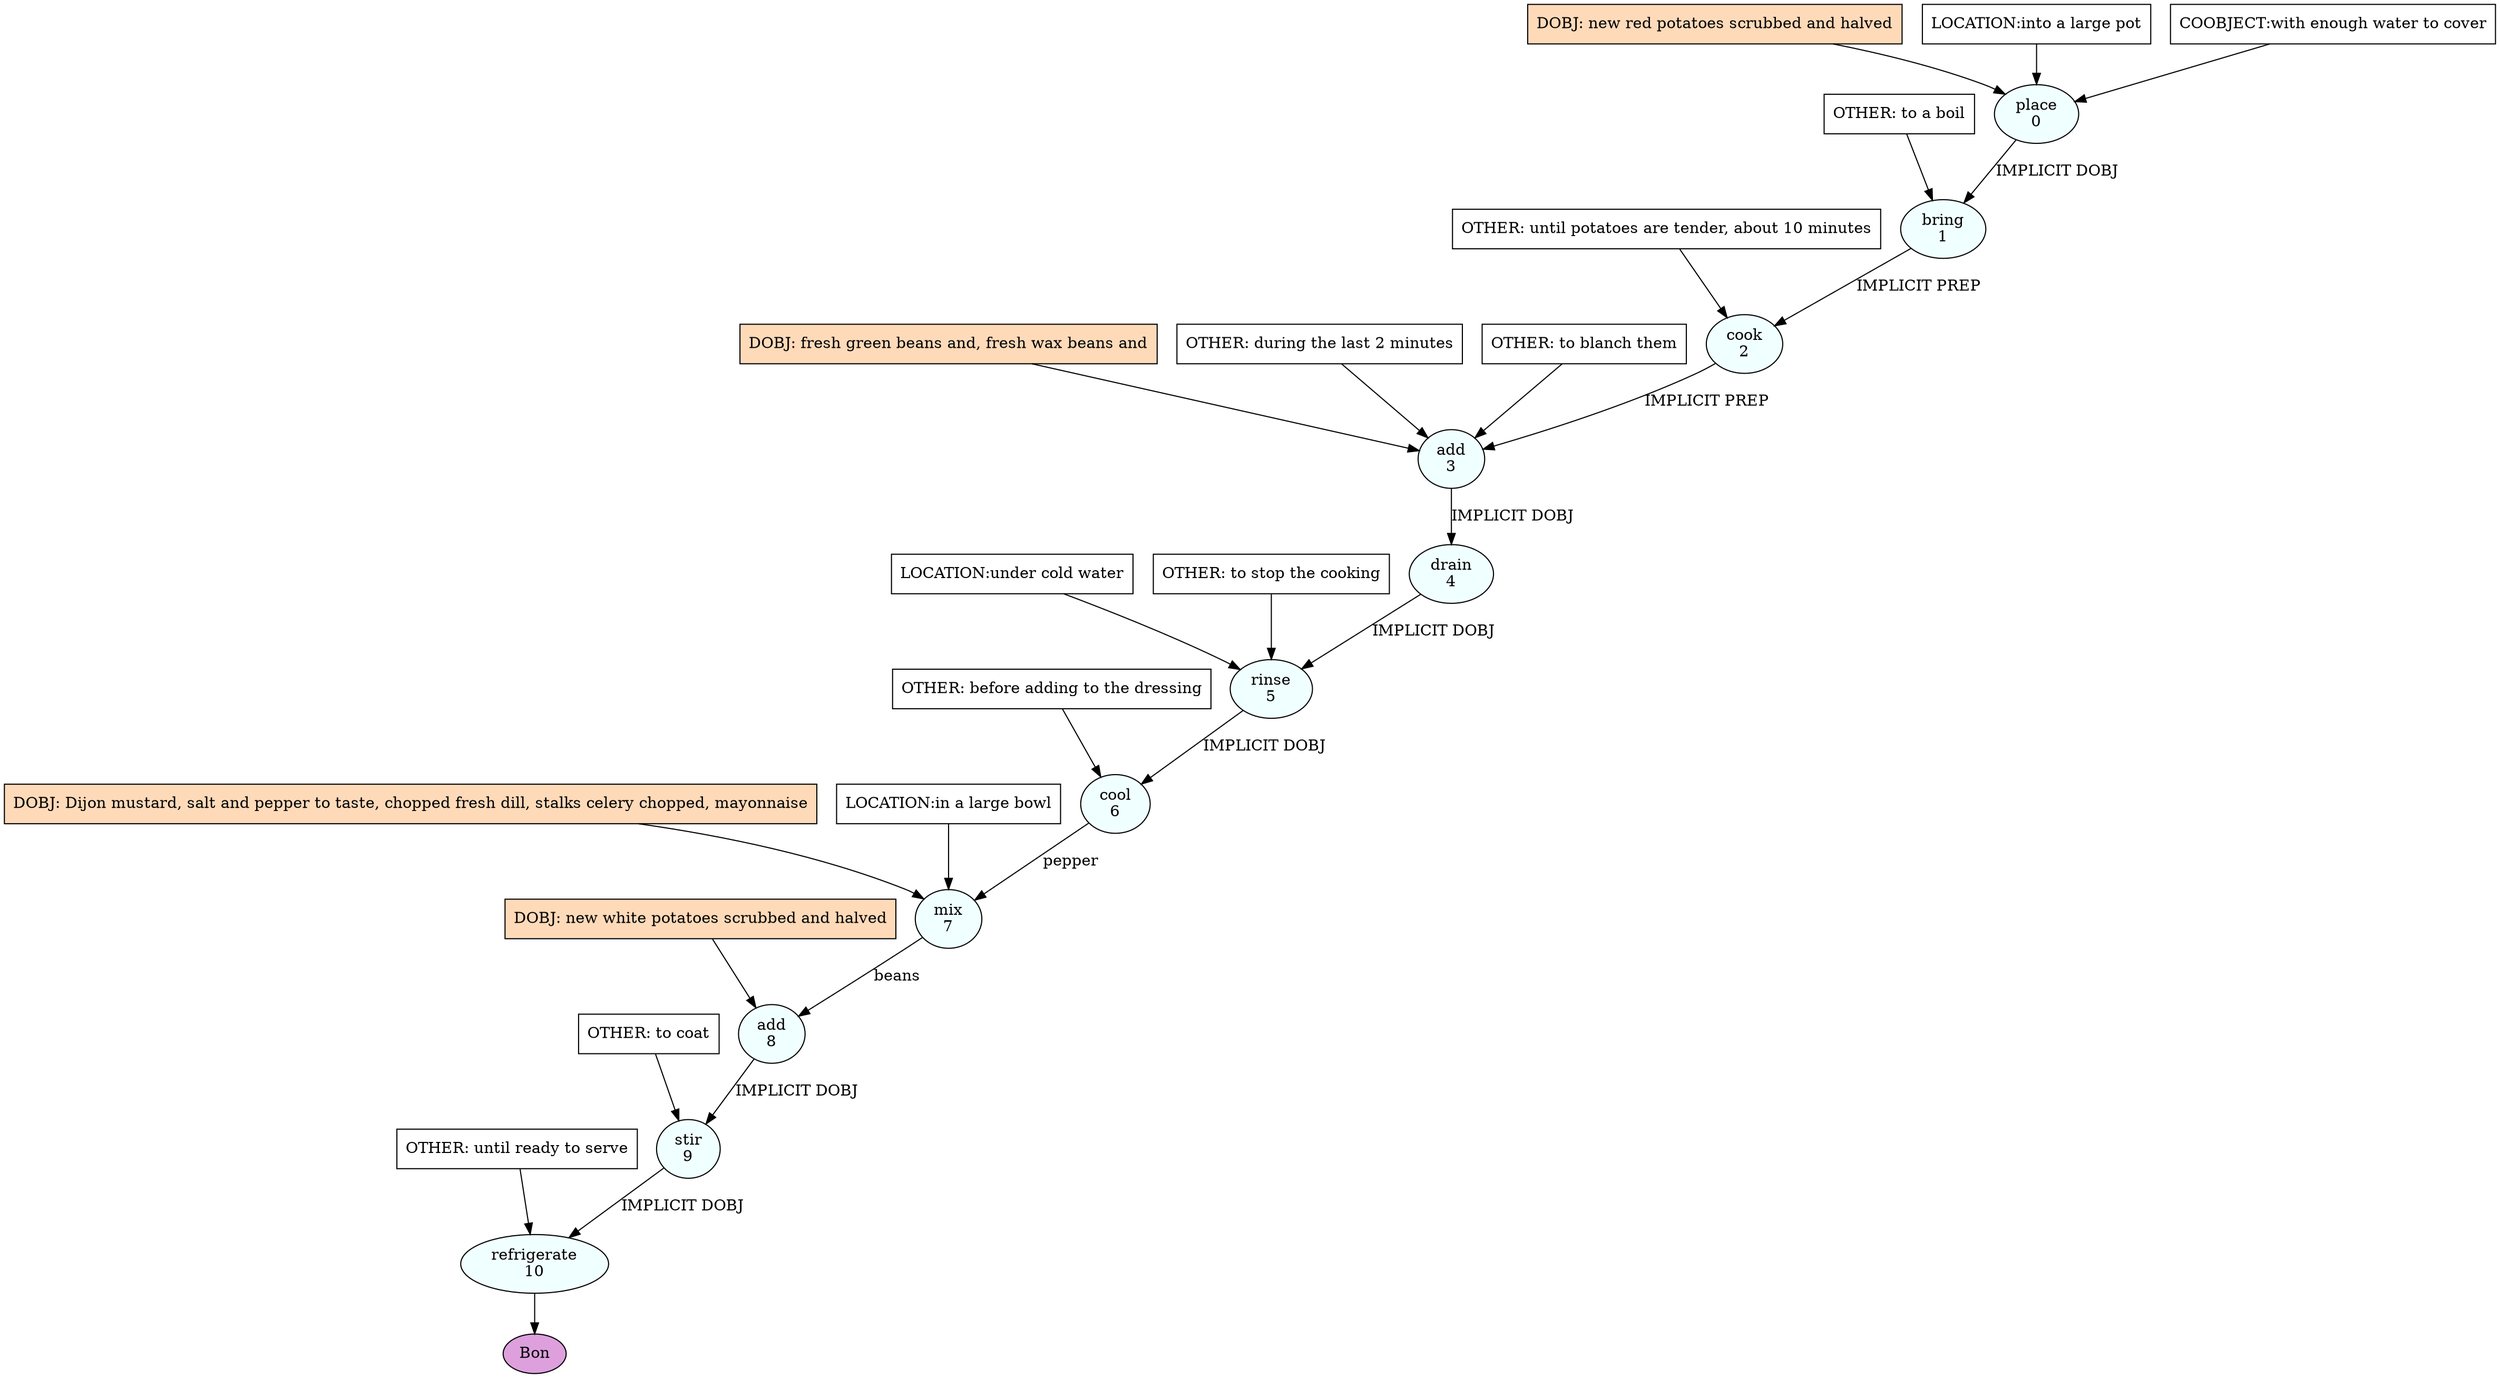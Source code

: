 digraph recipe {
E0[label="place
0", shape=oval, style=filled, fillcolor=azure]
E1[label="bring
1", shape=oval, style=filled, fillcolor=azure]
E2[label="cook
2", shape=oval, style=filled, fillcolor=azure]
E3[label="add
3", shape=oval, style=filled, fillcolor=azure]
E4[label="drain
4", shape=oval, style=filled, fillcolor=azure]
E5[label="rinse
5", shape=oval, style=filled, fillcolor=azure]
E6[label="cool
6", shape=oval, style=filled, fillcolor=azure]
E7[label="mix
7", shape=oval, style=filled, fillcolor=azure]
E8[label="add
8", shape=oval, style=filled, fillcolor=azure]
E9[label="stir
9", shape=oval, style=filled, fillcolor=azure]
E10[label="refrigerate
10", shape=oval, style=filled, fillcolor=azure]
D0[label="DOBJ: new red potatoes scrubbed and halved", shape=box, style=filled, fillcolor=peachpuff]
D0 -> E0
P0_0[label="LOCATION:into a large pot", shape=box, style=filled, fillcolor=white]
P0_0 -> E0
P0_1[label="COOBJECT:with enough water to cover", shape=box, style=filled, fillcolor=white]
P0_1 -> E0
E0 -> E1 [label="IMPLICIT DOBJ"]
O1_0_0[label="OTHER: to a boil", shape=box, style=filled, fillcolor=white]
O1_0_0 -> E1
E1 -> E2 [label="IMPLICIT PREP"]
O2_0_0[label="OTHER: until potatoes are tender, about 10 minutes", shape=box, style=filled, fillcolor=white]
O2_0_0 -> E2
D3_ing[label="DOBJ: fresh green beans and, fresh wax beans and", shape=box, style=filled, fillcolor=peachpuff]
D3_ing -> E3
E2 -> E3 [label="IMPLICIT PREP"]
O3_0_0[label="OTHER: during the last 2 minutes", shape=box, style=filled, fillcolor=white]
O3_0_0 -> E3
O3_1_0[label="OTHER: to blanch them", shape=box, style=filled, fillcolor=white]
O3_1_0 -> E3
E3 -> E4 [label="IMPLICIT DOBJ"]
E4 -> E5 [label="IMPLICIT DOBJ"]
P5_0_0[label="LOCATION:under cold water", shape=box, style=filled, fillcolor=white]
P5_0_0 -> E5
O5_0_0[label="OTHER: to stop the cooking", shape=box, style=filled, fillcolor=white]
O5_0_0 -> E5
E5 -> E6 [label="IMPLICIT DOBJ"]
O6_0_0[label="OTHER: before adding to the dressing", shape=box, style=filled, fillcolor=white]
O6_0_0 -> E6
D7_ing[label="DOBJ: Dijon mustard, salt and pepper to taste, chopped fresh dill, stalks celery chopped, mayonnaise", shape=box, style=filled, fillcolor=peachpuff]
D7_ing -> E7
E6 -> E7 [label="pepper"]
P7_0_0[label="LOCATION:in a large bowl", shape=box, style=filled, fillcolor=white]
P7_0_0 -> E7
D8_ing[label="DOBJ: new white potatoes scrubbed and halved", shape=box, style=filled, fillcolor=peachpuff]
D8_ing -> E8
E7 -> E8 [label="beans"]
E8 -> E9 [label="IMPLICIT DOBJ"]
O9_0_0[label="OTHER: to coat", shape=box, style=filled, fillcolor=white]
O9_0_0 -> E9
E9 -> E10 [label="IMPLICIT DOBJ"]
O10_0_0[label="OTHER: until ready to serve", shape=box, style=filled, fillcolor=white]
O10_0_0 -> E10
EOR[label="Bon", shape=oval, style=filled, fillcolor=plum]
E10 -> EOR
}

